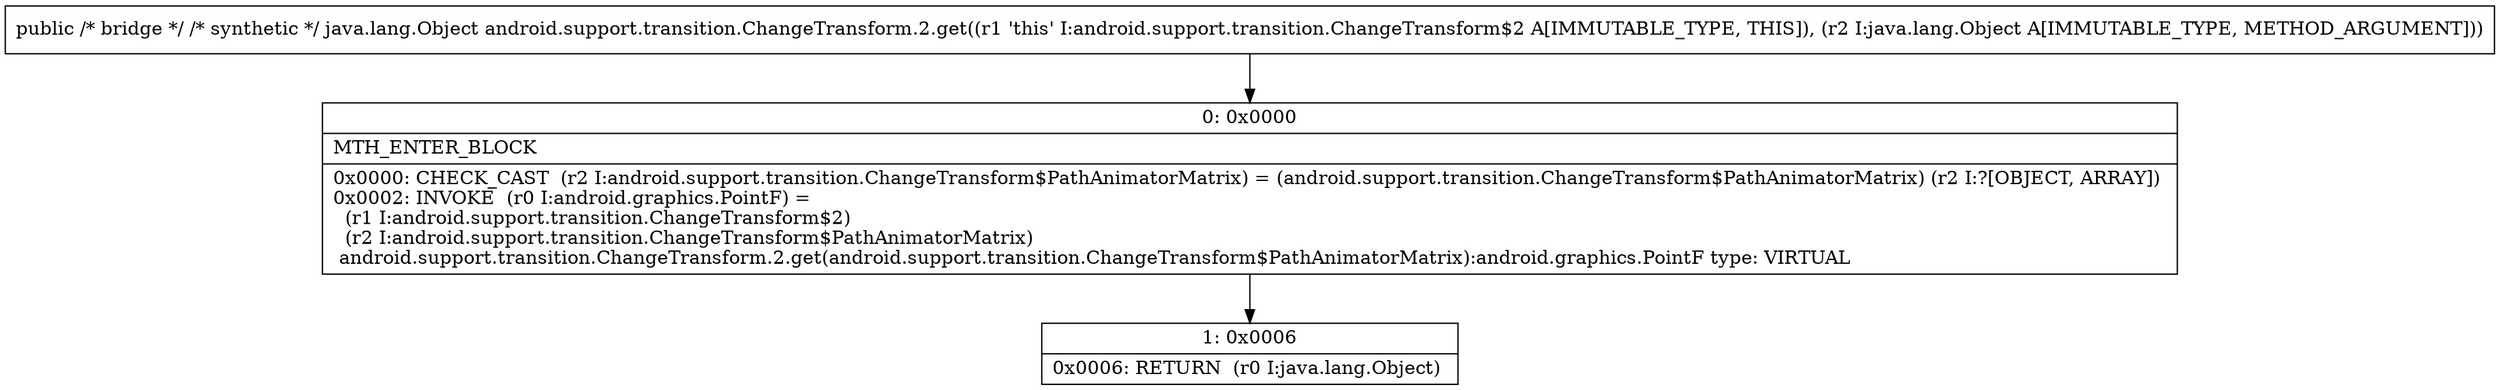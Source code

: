 digraph "CFG forandroid.support.transition.ChangeTransform.2.get(Ljava\/lang\/Object;)Ljava\/lang\/Object;" {
Node_0 [shape=record,label="{0\:\ 0x0000|MTH_ENTER_BLOCK\l|0x0000: CHECK_CAST  (r2 I:android.support.transition.ChangeTransform$PathAnimatorMatrix) = (android.support.transition.ChangeTransform$PathAnimatorMatrix) (r2 I:?[OBJECT, ARRAY]) \l0x0002: INVOKE  (r0 I:android.graphics.PointF) = \l  (r1 I:android.support.transition.ChangeTransform$2)\l  (r2 I:android.support.transition.ChangeTransform$PathAnimatorMatrix)\l android.support.transition.ChangeTransform.2.get(android.support.transition.ChangeTransform$PathAnimatorMatrix):android.graphics.PointF type: VIRTUAL \l}"];
Node_1 [shape=record,label="{1\:\ 0x0006|0x0006: RETURN  (r0 I:java.lang.Object) \l}"];
MethodNode[shape=record,label="{public \/* bridge *\/ \/* synthetic *\/ java.lang.Object android.support.transition.ChangeTransform.2.get((r1 'this' I:android.support.transition.ChangeTransform$2 A[IMMUTABLE_TYPE, THIS]), (r2 I:java.lang.Object A[IMMUTABLE_TYPE, METHOD_ARGUMENT])) }"];
MethodNode -> Node_0;
Node_0 -> Node_1;
}

